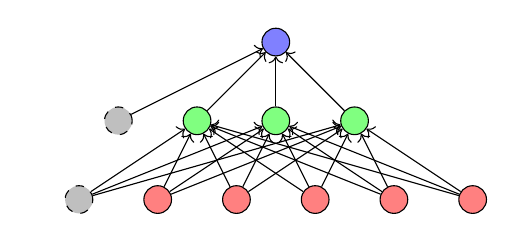 \tikzstyle{input}=[draw,fill=red!50,circle,minimum size=10pt,inner sep=0pt]
\tikzstyle{hidden}=[draw,fill=green!50,circle,minimum size=10pt,inner sep=0pt]
\tikzstyle{output}=[draw,fill=blue!50,circle,minimum size=10pt,inner sep=0pt]
\tikzstyle{bias}=[draw,dashed,fill=gray!50,circle,minimum size=10pt,inner sep=0pt]

\begin{tikzpicture}
  \node (b1)[bias] at (-1,0) {};
  \node (b2)[bias] at (-0.5,1) {};
  \node (i1)[input] at (0,0) {};
  \node (i2)[input] at (1,0) {};
  \node (i3)[input] at (2,0) {};
  \node (i4)[input] at (3,0) {};
  \node (i5)[input] at (4,0) {};
  \node (h1)[hidden] at (0.5,1) {};
  \node (h2)[hidden] at (1.5,1) {};
  \node (h3)[hidden] at (2.5,1) {};
  \node (o1)[output] at (1.5,2) {};

    \draw[->] (b2) -- (o1);
    \draw[->] (h1) -- (o1);
    \draw[->] (h2) -- (o1);
    \draw[->] (h3) -- (o1);

    \foreach \j in {1, ..., 3}{
        \foreach \i in {1, ..., 5}{
            \draw[<-] (h\j) -- (i\i);
        }
        \draw[<-] (h\j) -- (b1);
    }
\end{tikzpicture}